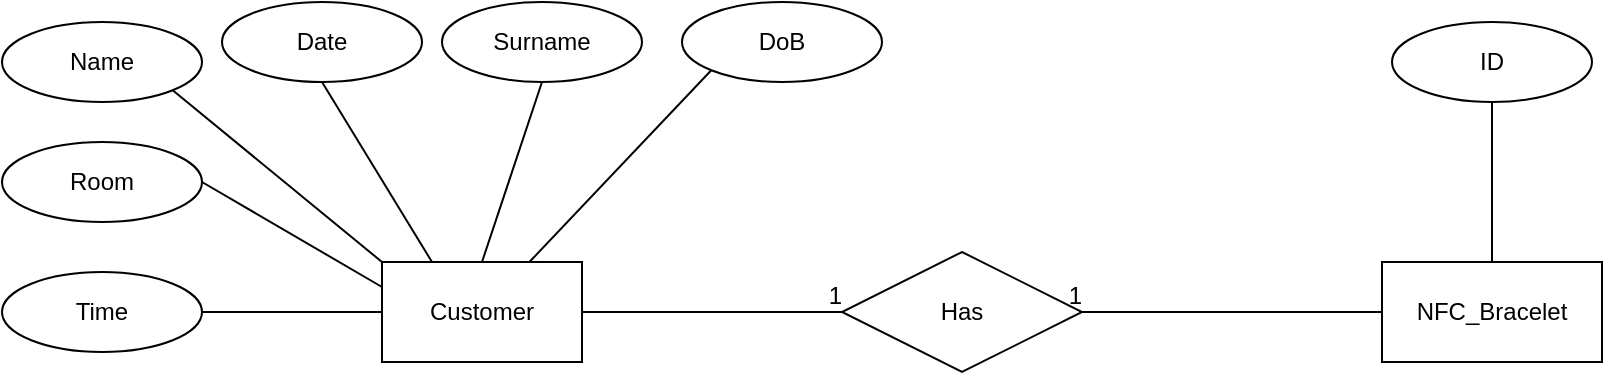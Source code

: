 <mxfile version="14.6.1" type="github"><diagram id="hD8x8rFiTOKmc3ZWUuP_" name="Page-1"><mxGraphModel dx="1278" dy="548" grid="1" gridSize="10" guides="1" tooltips="1" connect="1" arrows="1" fold="1" page="1" pageScale="1" pageWidth="827" pageHeight="1169" math="0" shadow="0"><root><mxCell id="0"/><mxCell id="1" parent="0"/><mxCell id="cgFxiKVTE2_JD3lSgvtE-6" value="Customer" style="whiteSpace=wrap;html=1;align=center;" vertex="1" parent="1"><mxGeometry x="200" y="150" width="100" height="50" as="geometry"/></mxCell><mxCell id="cgFxiKVTE2_JD3lSgvtE-7" value="Room" style="ellipse;whiteSpace=wrap;html=1;align=center;" vertex="1" parent="1"><mxGeometry x="10" y="90" width="100" height="40" as="geometry"/></mxCell><mxCell id="cgFxiKVTE2_JD3lSgvtE-8" value="DoB" style="ellipse;whiteSpace=wrap;html=1;align=center;" vertex="1" parent="1"><mxGeometry x="350" y="20" width="100" height="40" as="geometry"/></mxCell><mxCell id="cgFxiKVTE2_JD3lSgvtE-9" value="Surname" style="ellipse;whiteSpace=wrap;html=1;align=center;" vertex="1" parent="1"><mxGeometry x="230" y="20" width="100" height="40" as="geometry"/></mxCell><mxCell id="cgFxiKVTE2_JD3lSgvtE-10" value="Name" style="ellipse;whiteSpace=wrap;html=1;align=center;" vertex="1" parent="1"><mxGeometry x="10" y="30" width="100" height="40" as="geometry"/></mxCell><mxCell id="cgFxiKVTE2_JD3lSgvtE-13" value="Date" style="ellipse;whiteSpace=wrap;html=1;align=center;" vertex="1" parent="1"><mxGeometry x="120" y="20" width="100" height="40" as="geometry"/></mxCell><mxCell id="cgFxiKVTE2_JD3lSgvtE-14" value="Time" style="ellipse;whiteSpace=wrap;html=1;align=center;" vertex="1" parent="1"><mxGeometry x="10" y="155" width="100" height="40" as="geometry"/></mxCell><mxCell id="cgFxiKVTE2_JD3lSgvtE-23" value="" style="line;strokeWidth=1;rotatable=0;dashed=0;labelPosition=right;align=left;verticalAlign=middle;spacingTop=0;spacingLeft=6;points=[];portConstraint=eastwest;" vertex="1" parent="1"><mxGeometry x="110" y="170" width="90" height="10" as="geometry"/></mxCell><mxCell id="cgFxiKVTE2_JD3lSgvtE-24" value="" style="endArrow=none;html=1;rounded=0;entryX=0;entryY=0.25;entryDx=0;entryDy=0;" edge="1" parent="1" target="cgFxiKVTE2_JD3lSgvtE-6"><mxGeometry relative="1" as="geometry"><mxPoint x="110" y="110" as="sourcePoint"/><mxPoint x="270" y="110" as="targetPoint"/></mxGeometry></mxCell><mxCell id="cgFxiKVTE2_JD3lSgvtE-32" value="" style="endArrow=none;html=1;rounded=0;entryX=0;entryY=0;entryDx=0;entryDy=0;exitX=1;exitY=1;exitDx=0;exitDy=0;" edge="1" parent="1" source="cgFxiKVTE2_JD3lSgvtE-10" target="cgFxiKVTE2_JD3lSgvtE-6"><mxGeometry relative="1" as="geometry"><mxPoint x="90" y="90" as="sourcePoint"/><mxPoint x="250" y="90" as="targetPoint"/></mxGeometry></mxCell><mxCell id="cgFxiKVTE2_JD3lSgvtE-34" value="" style="endArrow=none;html=1;rounded=0;entryX=0;entryY=1;entryDx=0;entryDy=0;" edge="1" parent="1" source="cgFxiKVTE2_JD3lSgvtE-6" target="cgFxiKVTE2_JD3lSgvtE-8"><mxGeometry relative="1" as="geometry"><mxPoint x="380" y="195" as="sourcePoint"/><mxPoint x="540" y="195" as="targetPoint"/></mxGeometry></mxCell><mxCell id="cgFxiKVTE2_JD3lSgvtE-35" value="" style="endArrow=none;html=1;rounded=0;exitX=0.5;exitY=0;exitDx=0;exitDy=0;entryX=0.5;entryY=1;entryDx=0;entryDy=0;" edge="1" parent="1" source="cgFxiKVTE2_JD3lSgvtE-6" target="cgFxiKVTE2_JD3lSgvtE-9"><mxGeometry relative="1" as="geometry"><mxPoint x="280" y="130" as="sourcePoint"/><mxPoint x="440" y="130" as="targetPoint"/></mxGeometry></mxCell><mxCell id="cgFxiKVTE2_JD3lSgvtE-36" value="" style="endArrow=none;html=1;rounded=0;exitX=0.5;exitY=1;exitDx=0;exitDy=0;entryX=0.25;entryY=0;entryDx=0;entryDy=0;" edge="1" parent="1" source="cgFxiKVTE2_JD3lSgvtE-13" target="cgFxiKVTE2_JD3lSgvtE-6"><mxGeometry relative="1" as="geometry"><mxPoint x="150" y="100" as="sourcePoint"/><mxPoint x="310" y="100" as="targetPoint"/></mxGeometry></mxCell><mxCell id="cgFxiKVTE2_JD3lSgvtE-38" value="Has" style="shape=rhombus;perimeter=rhombusPerimeter;whiteSpace=wrap;html=1;align=center;" vertex="1" parent="1"><mxGeometry x="430" y="145" width="120" height="60" as="geometry"/></mxCell><mxCell id="cgFxiKVTE2_JD3lSgvtE-39" value="NFC_Bracelet" style="whiteSpace=wrap;html=1;align=center;" vertex="1" parent="1"><mxGeometry x="700" y="150" width="110" height="50" as="geometry"/></mxCell><mxCell id="cgFxiKVTE2_JD3lSgvtE-41" value="ID" style="ellipse;whiteSpace=wrap;html=1;align=center;" vertex="1" parent="1"><mxGeometry x="705" y="30" width="100" height="40" as="geometry"/></mxCell><mxCell id="cgFxiKVTE2_JD3lSgvtE-42" value="" style="endArrow=none;html=1;rounded=0;entryX=0.5;entryY=1;entryDx=0;entryDy=0;exitX=0.5;exitY=0;exitDx=0;exitDy=0;" edge="1" parent="1" source="cgFxiKVTE2_JD3lSgvtE-39" target="cgFxiKVTE2_JD3lSgvtE-41"><mxGeometry relative="1" as="geometry"><mxPoint x="280" y="130" as="sourcePoint"/><mxPoint x="440" y="130" as="targetPoint"/></mxGeometry></mxCell><mxCell id="cgFxiKVTE2_JD3lSgvtE-43" value="" style="endArrow=none;html=1;rounded=0;exitX=1;exitY=0.5;exitDx=0;exitDy=0;entryX=0;entryY=0.5;entryDx=0;entryDy=0;" edge="1" parent="1" source="cgFxiKVTE2_JD3lSgvtE-6" target="cgFxiKVTE2_JD3lSgvtE-38"><mxGeometry relative="1" as="geometry"><mxPoint x="280" y="270" as="sourcePoint"/><mxPoint x="440" y="270" as="targetPoint"/></mxGeometry></mxCell><mxCell id="cgFxiKVTE2_JD3lSgvtE-44" value="1" style="resizable=0;html=1;align=right;verticalAlign=bottom;" connectable="0" vertex="1" parent="cgFxiKVTE2_JD3lSgvtE-43"><mxGeometry x="1" relative="1" as="geometry"/></mxCell><mxCell id="cgFxiKVTE2_JD3lSgvtE-45" value="" style="endArrow=none;html=1;rounded=0;exitX=0;exitY=0.5;exitDx=0;exitDy=0;entryX=1;entryY=0.5;entryDx=0;entryDy=0;" edge="1" parent="1" source="cgFxiKVTE2_JD3lSgvtE-39" target="cgFxiKVTE2_JD3lSgvtE-38"><mxGeometry relative="1" as="geometry"><mxPoint x="280" y="130" as="sourcePoint"/><mxPoint x="440" y="130" as="targetPoint"/></mxGeometry></mxCell><mxCell id="cgFxiKVTE2_JD3lSgvtE-46" value="1" style="resizable=0;html=1;align=right;verticalAlign=bottom;" connectable="0" vertex="1" parent="cgFxiKVTE2_JD3lSgvtE-45"><mxGeometry x="1" relative="1" as="geometry"/></mxCell></root></mxGraphModel></diagram></mxfile>